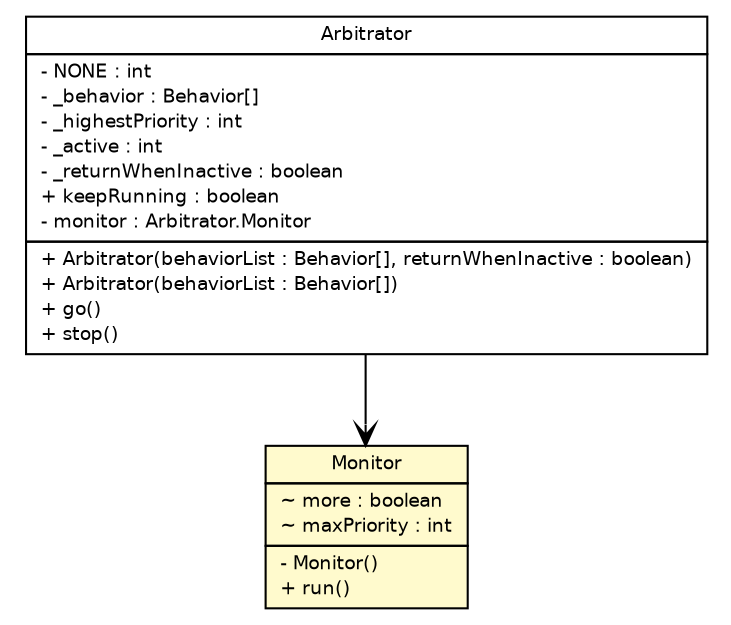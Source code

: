 #!/usr/local/bin/dot
#
# Class diagram 
# Generated by UMLGraph version R5_6-24-gf6e263 (http://www.umlgraph.org/)
#

digraph G {
	edge [fontname="Helvetica",fontsize=10,labelfontname="Helvetica",labelfontsize=10];
	node [fontname="Helvetica",fontsize=10,shape=plaintext];
	nodesep=0.25;
	ranksep=0.5;
	// lejos.robotics.subsumption.Arbitrator
	c1459 [label=<<table title="lejos.robotics.subsumption.Arbitrator" border="0" cellborder="1" cellspacing="0" cellpadding="2" port="p" href="./Arbitrator.html">
		<tr><td><table border="0" cellspacing="0" cellpadding="1">
<tr><td align="center" balign="center"> Arbitrator </td></tr>
		</table></td></tr>
		<tr><td><table border="0" cellspacing="0" cellpadding="1">
<tr><td align="left" balign="left"> - NONE : int </td></tr>
<tr><td align="left" balign="left"> - _behavior : Behavior[] </td></tr>
<tr><td align="left" balign="left"> - _highestPriority : int </td></tr>
<tr><td align="left" balign="left"> - _active : int </td></tr>
<tr><td align="left" balign="left"> - _returnWhenInactive : boolean </td></tr>
<tr><td align="left" balign="left"> + keepRunning : boolean </td></tr>
<tr><td align="left" balign="left"> - monitor : Arbitrator.Monitor </td></tr>
		</table></td></tr>
		<tr><td><table border="0" cellspacing="0" cellpadding="1">
<tr><td align="left" balign="left"> + Arbitrator(behaviorList : Behavior[], returnWhenInactive : boolean) </td></tr>
<tr><td align="left" balign="left"> + Arbitrator(behaviorList : Behavior[]) </td></tr>
<tr><td align="left" balign="left"> + go() </td></tr>
<tr><td align="left" balign="left"> + stop() </td></tr>
		</table></td></tr>
		</table>>, URL="./Arbitrator.html", fontname="Helvetica", fontcolor="black", fontsize=9.0];
	// lejos.robotics.subsumption.Arbitrator.Monitor
	c1460 [label=<<table title="lejos.robotics.subsumption.Arbitrator.Monitor" border="0" cellborder="1" cellspacing="0" cellpadding="2" port="p" bgcolor="lemonChiffon" href="./Arbitrator.Monitor.html">
		<tr><td><table border="0" cellspacing="0" cellpadding="1">
<tr><td align="center" balign="center"> Monitor </td></tr>
		</table></td></tr>
		<tr><td><table border="0" cellspacing="0" cellpadding="1">
<tr><td align="left" balign="left"> ~ more : boolean </td></tr>
<tr><td align="left" balign="left"> ~ maxPriority : int </td></tr>
		</table></td></tr>
		<tr><td><table border="0" cellspacing="0" cellpadding="1">
<tr><td align="left" balign="left"> - Monitor() </td></tr>
<tr><td align="left" balign="left"> + run() </td></tr>
		</table></td></tr>
		</table>>, URL="./Arbitrator.Monitor.html", fontname="Helvetica", fontcolor="black", fontsize=9.0];
	// lejos.robotics.subsumption.Arbitrator NAVASSOC lejos.robotics.subsumption.Arbitrator.Monitor
	c1459:p -> c1460:p [taillabel="", label="", headlabel="", fontname="Helvetica", fontcolor="black", fontsize=10.0, color="black", arrowhead=open];
}

